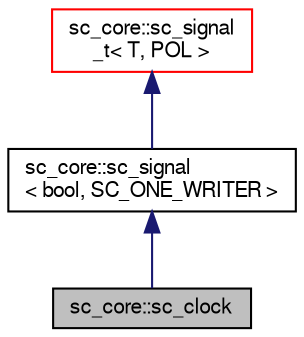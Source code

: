 digraph "sc_core::sc_clock"
{
  edge [fontname="FreeSans",fontsize="10",labelfontname="FreeSans",labelfontsize="10"];
  node [fontname="FreeSans",fontsize="10",shape=record];
  Node0 [label="sc_core::sc_clock",height=0.2,width=0.4,color="black", fillcolor="grey75", style="filled", fontcolor="black"];
  Node1 -> Node0 [dir="back",color="midnightblue",fontsize="10",style="solid",fontname="FreeSans"];
  Node1 [label="sc_core::sc_signal\l\< bool, SC_ONE_WRITER \>",height=0.2,width=0.4,color="black", fillcolor="white", style="filled",URL="$a01252.html"];
  Node2 -> Node1 [dir="back",color="midnightblue",fontsize="10",style="solid",fontname="FreeSans"];
  Node2 [label="sc_core::sc_signal\l_t\< T, POL \>",height=0.2,width=0.4,color="red", fillcolor="white", style="filled",URL="$a01248.html"];
}
